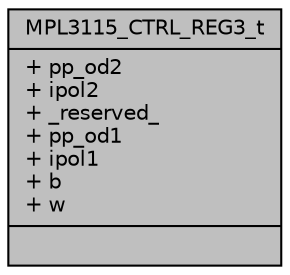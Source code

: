 digraph "MPL3115_CTRL_REG3_t"
{
  edge [fontname="Helvetica",fontsize="10",labelfontname="Helvetica",labelfontsize="10"];
  node [fontname="Helvetica",fontsize="10",shape=record];
  Node1 [label="{MPL3115_CTRL_REG3_t\n|+ pp_od2\l+ ipol2\l+ _reserved_\l+ pp_od1\l+ ipol1\l+ b\l+ w\l|}",height=0.2,width=0.4,color="black", fillcolor="grey75", style="filled", fontcolor="black"];
}
